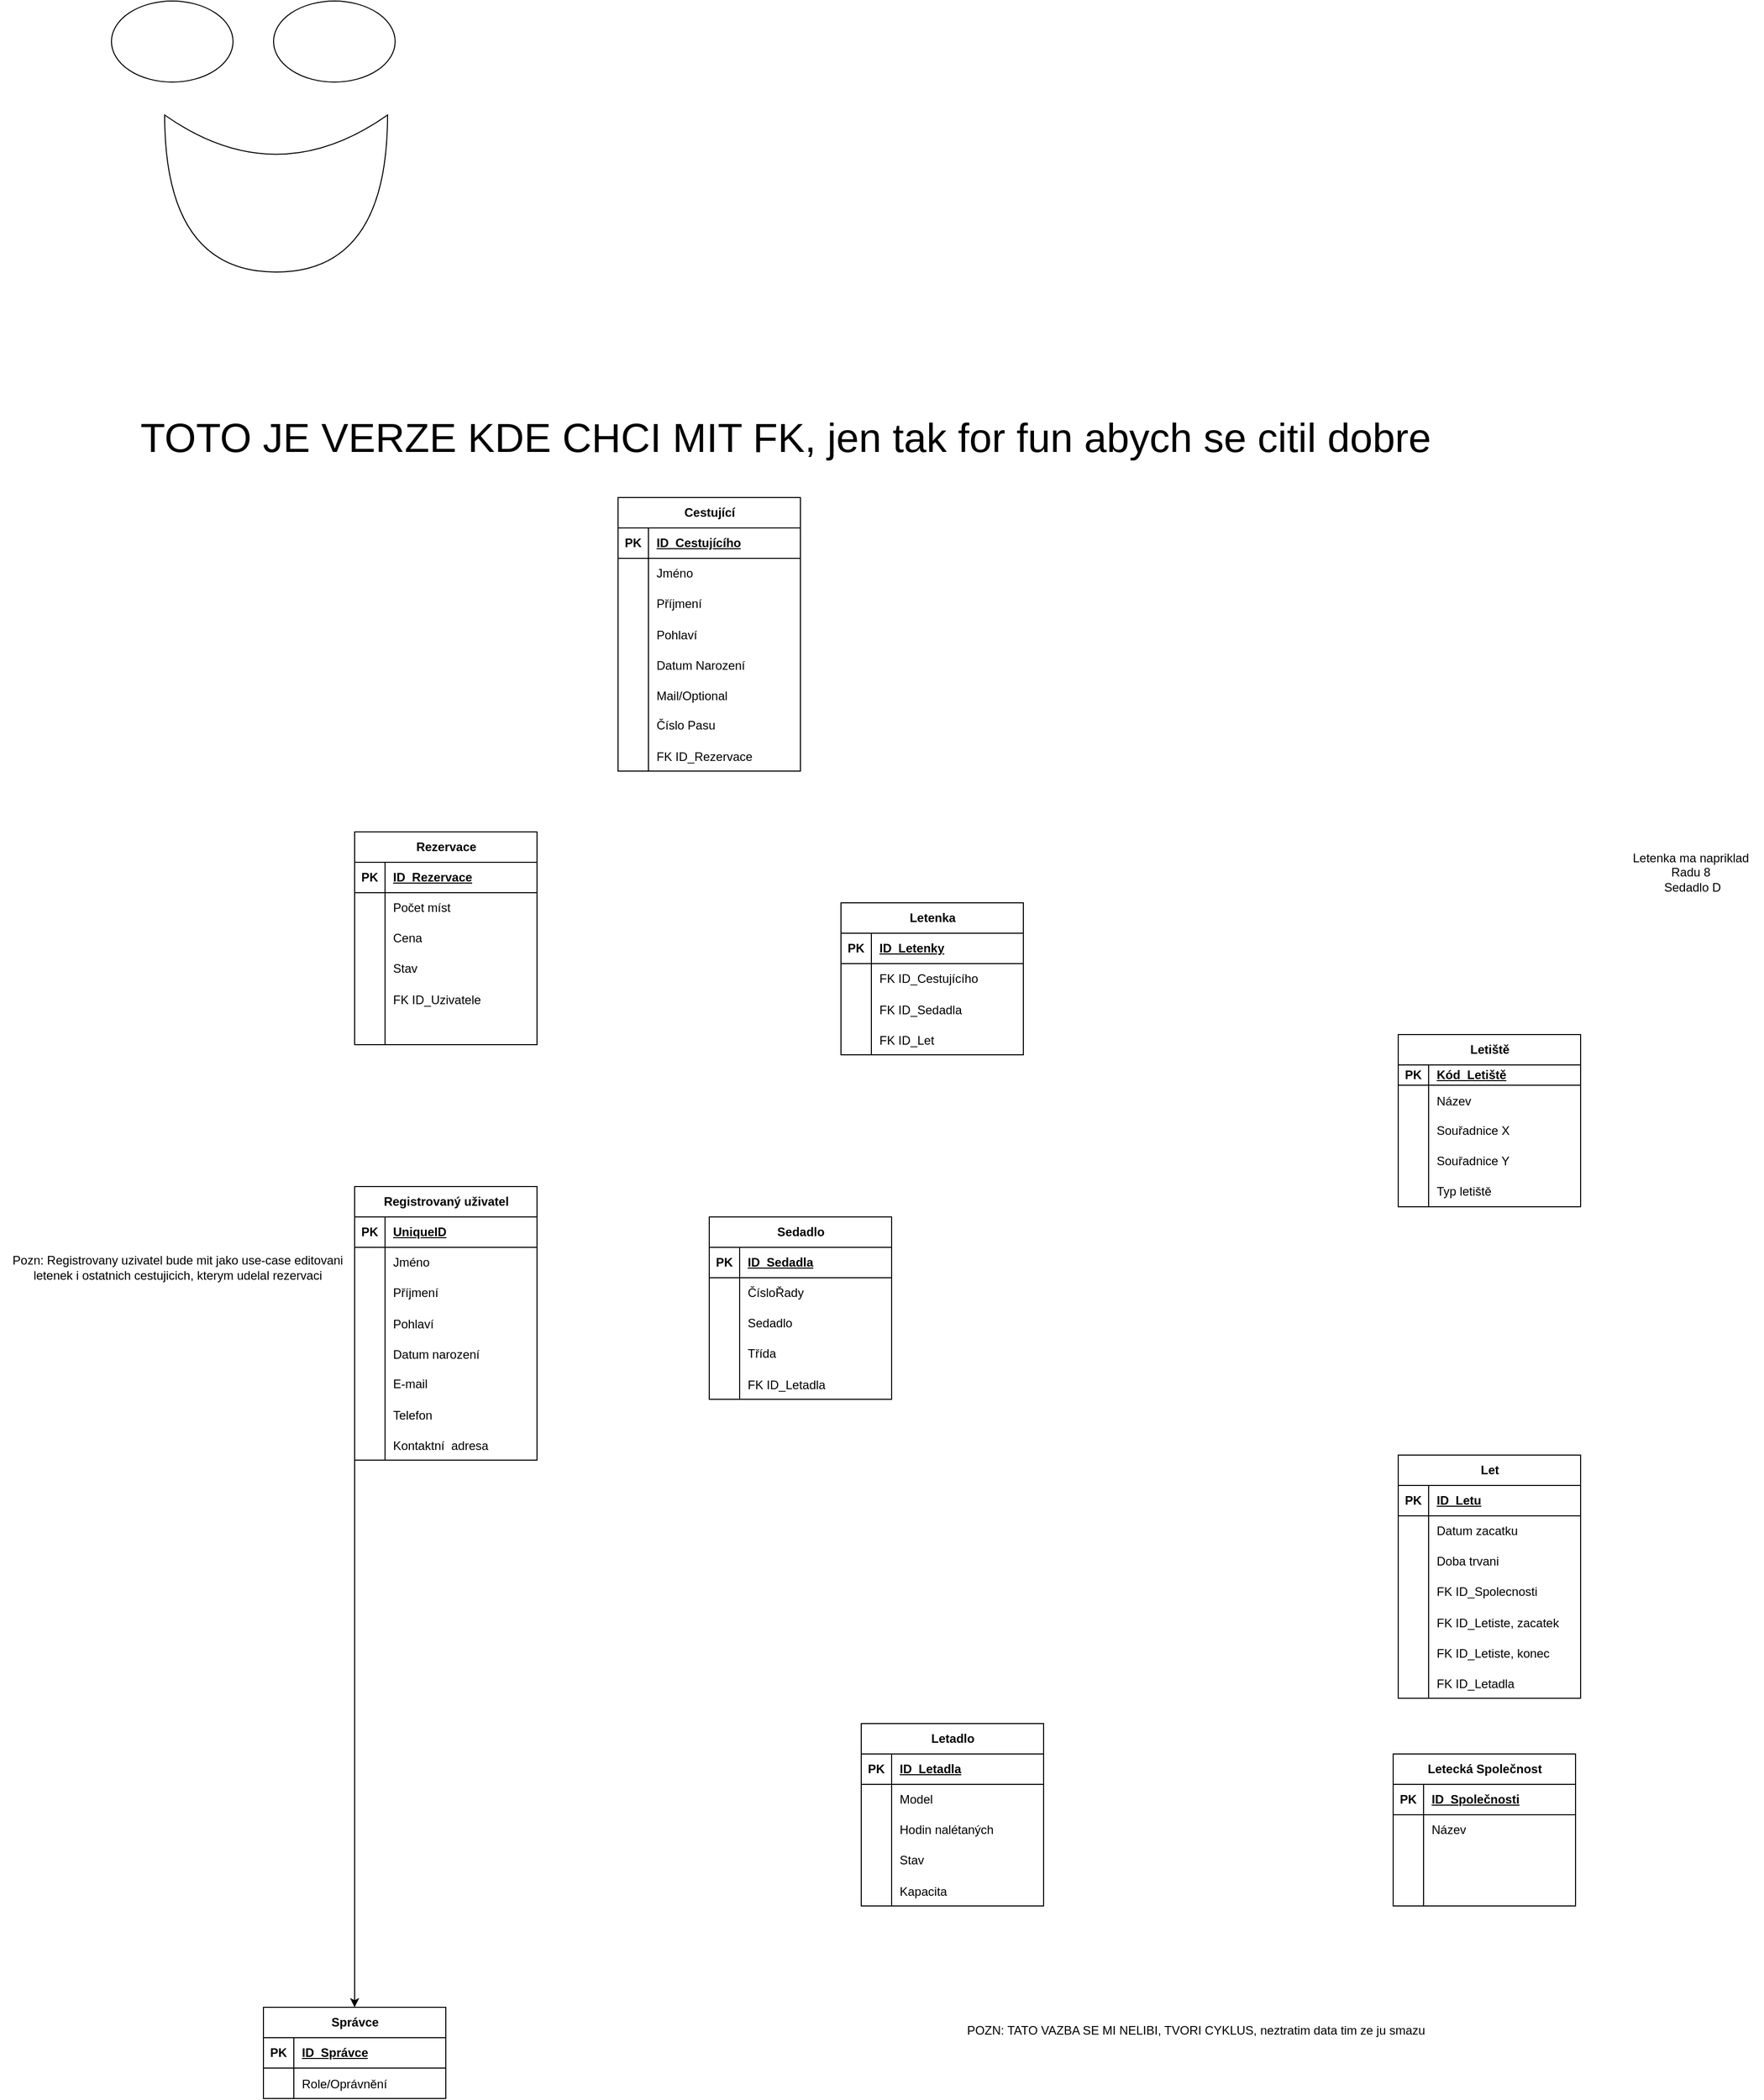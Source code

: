 <mxfile version="23.1.1" type="github">
  <diagram name="Stránka-1" id="X1sNEdFep92oIiNzu30c">
    <mxGraphModel dx="3322" dy="2671" grid="1" gridSize="10" guides="1" tooltips="1" connect="1" arrows="1" fold="1" page="1" pageScale="1" pageWidth="827" pageHeight="1169" math="0" shadow="0">
      <root>
        <mxCell id="0" />
        <mxCell id="1" parent="0" />
        <mxCell id="HGg9zmxM_SfcB0DRXpNT-14" value="Letenka" style="shape=table;startSize=30;container=1;collapsible=1;childLayout=tableLayout;fixedRows=1;rowLines=0;fontStyle=1;align=center;resizeLast=1;html=1;" parent="1" vertex="1">
          <mxGeometry x="440" y="40" width="180" height="150" as="geometry" />
        </mxCell>
        <mxCell id="HGg9zmxM_SfcB0DRXpNT-15" value="" style="shape=tableRow;horizontal=0;startSize=0;swimlaneHead=0;swimlaneBody=0;fillColor=none;collapsible=0;dropTarget=0;points=[[0,0.5],[1,0.5]];portConstraint=eastwest;top=0;left=0;right=0;bottom=1;" parent="HGg9zmxM_SfcB0DRXpNT-14" vertex="1">
          <mxGeometry y="30" width="180" height="30" as="geometry" />
        </mxCell>
        <mxCell id="HGg9zmxM_SfcB0DRXpNT-16" value="PK" style="shape=partialRectangle;connectable=0;fillColor=none;top=0;left=0;bottom=0;right=0;fontStyle=1;overflow=hidden;whiteSpace=wrap;html=1;" parent="HGg9zmxM_SfcB0DRXpNT-15" vertex="1">
          <mxGeometry width="30" height="30" as="geometry">
            <mxRectangle width="30" height="30" as="alternateBounds" />
          </mxGeometry>
        </mxCell>
        <mxCell id="HGg9zmxM_SfcB0DRXpNT-17" value="ID_Letenky" style="shape=partialRectangle;connectable=0;fillColor=none;top=0;left=0;bottom=0;right=0;align=left;spacingLeft=6;fontStyle=5;overflow=hidden;whiteSpace=wrap;html=1;" parent="HGg9zmxM_SfcB0DRXpNT-15" vertex="1">
          <mxGeometry x="30" width="150" height="30" as="geometry">
            <mxRectangle width="150" height="30" as="alternateBounds" />
          </mxGeometry>
        </mxCell>
        <mxCell id="HGg9zmxM_SfcB0DRXpNT-18" value="" style="shape=tableRow;horizontal=0;startSize=0;swimlaneHead=0;swimlaneBody=0;fillColor=none;collapsible=0;dropTarget=0;points=[[0,0.5],[1,0.5]];portConstraint=eastwest;top=0;left=0;right=0;bottom=0;" parent="HGg9zmxM_SfcB0DRXpNT-14" vertex="1">
          <mxGeometry y="60" width="180" height="30" as="geometry" />
        </mxCell>
        <mxCell id="HGg9zmxM_SfcB0DRXpNT-19" value="" style="shape=partialRectangle;connectable=0;fillColor=none;top=0;left=0;bottom=0;right=0;editable=1;overflow=hidden;whiteSpace=wrap;html=1;" parent="HGg9zmxM_SfcB0DRXpNT-18" vertex="1">
          <mxGeometry width="30" height="30" as="geometry">
            <mxRectangle width="30" height="30" as="alternateBounds" />
          </mxGeometry>
        </mxCell>
        <mxCell id="HGg9zmxM_SfcB0DRXpNT-20" value="FK ID_Cestujícího" style="shape=partialRectangle;connectable=0;fillColor=none;top=0;left=0;bottom=0;right=0;align=left;spacingLeft=6;overflow=hidden;whiteSpace=wrap;html=1;" parent="HGg9zmxM_SfcB0DRXpNT-18" vertex="1">
          <mxGeometry x="30" width="150" height="30" as="geometry">
            <mxRectangle width="150" height="30" as="alternateBounds" />
          </mxGeometry>
        </mxCell>
        <mxCell id="UO1MECgmRD41Aklo2rmK-39" value="" style="shape=tableRow;horizontal=0;startSize=0;swimlaneHead=0;swimlaneBody=0;fillColor=none;collapsible=0;dropTarget=0;points=[[0,0.5],[1,0.5]];portConstraint=eastwest;top=0;left=0;right=0;bottom=0;" parent="HGg9zmxM_SfcB0DRXpNT-14" vertex="1">
          <mxGeometry y="90" width="180" height="30" as="geometry" />
        </mxCell>
        <mxCell id="UO1MECgmRD41Aklo2rmK-40" value="" style="shape=partialRectangle;connectable=0;fillColor=none;top=0;left=0;bottom=0;right=0;editable=1;overflow=hidden;" parent="UO1MECgmRD41Aklo2rmK-39" vertex="1">
          <mxGeometry width="30" height="30" as="geometry">
            <mxRectangle width="30" height="30" as="alternateBounds" />
          </mxGeometry>
        </mxCell>
        <mxCell id="UO1MECgmRD41Aklo2rmK-41" value="FK ID_Sedadla" style="shape=partialRectangle;connectable=0;fillColor=none;top=0;left=0;bottom=0;right=0;align=left;spacingLeft=6;overflow=hidden;" parent="UO1MECgmRD41Aklo2rmK-39" vertex="1">
          <mxGeometry x="30" width="150" height="30" as="geometry">
            <mxRectangle width="150" height="30" as="alternateBounds" />
          </mxGeometry>
        </mxCell>
        <mxCell id="BpXaA_JhSu1mPQcJIB6p-2" value="" style="shape=tableRow;horizontal=0;startSize=0;swimlaneHead=0;swimlaneBody=0;fillColor=none;collapsible=0;dropTarget=0;points=[[0,0.5],[1,0.5]];portConstraint=eastwest;top=0;left=0;right=0;bottom=0;" vertex="1" parent="HGg9zmxM_SfcB0DRXpNT-14">
          <mxGeometry y="120" width="180" height="30" as="geometry" />
        </mxCell>
        <mxCell id="BpXaA_JhSu1mPQcJIB6p-3" value="" style="shape=partialRectangle;connectable=0;fillColor=none;top=0;left=0;bottom=0;right=0;editable=1;overflow=hidden;" vertex="1" parent="BpXaA_JhSu1mPQcJIB6p-2">
          <mxGeometry width="30" height="30" as="geometry">
            <mxRectangle width="30" height="30" as="alternateBounds" />
          </mxGeometry>
        </mxCell>
        <mxCell id="BpXaA_JhSu1mPQcJIB6p-4" value="FK ID_Let" style="shape=partialRectangle;connectable=0;fillColor=none;top=0;left=0;bottom=0;right=0;align=left;spacingLeft=6;overflow=hidden;" vertex="1" parent="BpXaA_JhSu1mPQcJIB6p-2">
          <mxGeometry x="30" width="150" height="30" as="geometry">
            <mxRectangle width="150" height="30" as="alternateBounds" />
          </mxGeometry>
        </mxCell>
        <mxCell id="HGg9zmxM_SfcB0DRXpNT-27" value="Letecká Společnost" style="shape=table;startSize=30;container=1;collapsible=1;childLayout=tableLayout;fixedRows=1;rowLines=0;fontStyle=1;align=center;resizeLast=1;html=1;" parent="1" vertex="1">
          <mxGeometry x="985" y="880" width="180" height="150" as="geometry" />
        </mxCell>
        <mxCell id="HGg9zmxM_SfcB0DRXpNT-28" value="" style="shape=tableRow;horizontal=0;startSize=0;swimlaneHead=0;swimlaneBody=0;fillColor=none;collapsible=0;dropTarget=0;points=[[0,0.5],[1,0.5]];portConstraint=eastwest;top=0;left=0;right=0;bottom=1;" parent="HGg9zmxM_SfcB0DRXpNT-27" vertex="1">
          <mxGeometry y="30" width="180" height="30" as="geometry" />
        </mxCell>
        <mxCell id="HGg9zmxM_SfcB0DRXpNT-29" value="PK" style="shape=partialRectangle;connectable=0;fillColor=none;top=0;left=0;bottom=0;right=0;fontStyle=1;overflow=hidden;whiteSpace=wrap;html=1;" parent="HGg9zmxM_SfcB0DRXpNT-28" vertex="1">
          <mxGeometry width="30" height="30" as="geometry">
            <mxRectangle width="30" height="30" as="alternateBounds" />
          </mxGeometry>
        </mxCell>
        <mxCell id="HGg9zmxM_SfcB0DRXpNT-30" value="ID_Společnosti" style="shape=partialRectangle;connectable=0;fillColor=none;top=0;left=0;bottom=0;right=0;align=left;spacingLeft=6;fontStyle=5;overflow=hidden;whiteSpace=wrap;html=1;" parent="HGg9zmxM_SfcB0DRXpNT-28" vertex="1">
          <mxGeometry x="30" width="150" height="30" as="geometry">
            <mxRectangle width="150" height="30" as="alternateBounds" />
          </mxGeometry>
        </mxCell>
        <mxCell id="HGg9zmxM_SfcB0DRXpNT-31" value="" style="shape=tableRow;horizontal=0;startSize=0;swimlaneHead=0;swimlaneBody=0;fillColor=none;collapsible=0;dropTarget=0;points=[[0,0.5],[1,0.5]];portConstraint=eastwest;top=0;left=0;right=0;bottom=0;" parent="HGg9zmxM_SfcB0DRXpNT-27" vertex="1">
          <mxGeometry y="60" width="180" height="30" as="geometry" />
        </mxCell>
        <mxCell id="HGg9zmxM_SfcB0DRXpNT-32" value="" style="shape=partialRectangle;connectable=0;fillColor=none;top=0;left=0;bottom=0;right=0;editable=1;overflow=hidden;whiteSpace=wrap;html=1;" parent="HGg9zmxM_SfcB0DRXpNT-31" vertex="1">
          <mxGeometry width="30" height="30" as="geometry">
            <mxRectangle width="30" height="30" as="alternateBounds" />
          </mxGeometry>
        </mxCell>
        <mxCell id="HGg9zmxM_SfcB0DRXpNT-33" value="Název" style="shape=partialRectangle;connectable=0;fillColor=none;top=0;left=0;bottom=0;right=0;align=left;spacingLeft=6;overflow=hidden;whiteSpace=wrap;html=1;" parent="HGg9zmxM_SfcB0DRXpNT-31" vertex="1">
          <mxGeometry x="30" width="150" height="30" as="geometry">
            <mxRectangle width="150" height="30" as="alternateBounds" />
          </mxGeometry>
        </mxCell>
        <mxCell id="HGg9zmxM_SfcB0DRXpNT-34" value="" style="shape=tableRow;horizontal=0;startSize=0;swimlaneHead=0;swimlaneBody=0;fillColor=none;collapsible=0;dropTarget=0;points=[[0,0.5],[1,0.5]];portConstraint=eastwest;top=0;left=0;right=0;bottom=0;" parent="HGg9zmxM_SfcB0DRXpNT-27" vertex="1">
          <mxGeometry y="90" width="180" height="30" as="geometry" />
        </mxCell>
        <mxCell id="HGg9zmxM_SfcB0DRXpNT-35" value="" style="shape=partialRectangle;connectable=0;fillColor=none;top=0;left=0;bottom=0;right=0;editable=1;overflow=hidden;whiteSpace=wrap;html=1;" parent="HGg9zmxM_SfcB0DRXpNT-34" vertex="1">
          <mxGeometry width="30" height="30" as="geometry">
            <mxRectangle width="30" height="30" as="alternateBounds" />
          </mxGeometry>
        </mxCell>
        <mxCell id="HGg9zmxM_SfcB0DRXpNT-36" value="" style="shape=partialRectangle;connectable=0;fillColor=none;top=0;left=0;bottom=0;right=0;align=left;spacingLeft=6;overflow=hidden;whiteSpace=wrap;html=1;" parent="HGg9zmxM_SfcB0DRXpNT-34" vertex="1">
          <mxGeometry x="30" width="150" height="30" as="geometry">
            <mxRectangle width="150" height="30" as="alternateBounds" />
          </mxGeometry>
        </mxCell>
        <mxCell id="HGg9zmxM_SfcB0DRXpNT-37" value="" style="shape=tableRow;horizontal=0;startSize=0;swimlaneHead=0;swimlaneBody=0;fillColor=none;collapsible=0;dropTarget=0;points=[[0,0.5],[1,0.5]];portConstraint=eastwest;top=0;left=0;right=0;bottom=0;" parent="HGg9zmxM_SfcB0DRXpNT-27" vertex="1">
          <mxGeometry y="120" width="180" height="30" as="geometry" />
        </mxCell>
        <mxCell id="HGg9zmxM_SfcB0DRXpNT-38" value="" style="shape=partialRectangle;connectable=0;fillColor=none;top=0;left=0;bottom=0;right=0;editable=1;overflow=hidden;whiteSpace=wrap;html=1;" parent="HGg9zmxM_SfcB0DRXpNT-37" vertex="1">
          <mxGeometry width="30" height="30" as="geometry">
            <mxRectangle width="30" height="30" as="alternateBounds" />
          </mxGeometry>
        </mxCell>
        <mxCell id="HGg9zmxM_SfcB0DRXpNT-39" value="" style="shape=partialRectangle;connectable=0;fillColor=none;top=0;left=0;bottom=0;right=0;align=left;spacingLeft=6;overflow=hidden;whiteSpace=wrap;html=1;" parent="HGg9zmxM_SfcB0DRXpNT-37" vertex="1">
          <mxGeometry x="30" width="150" height="30" as="geometry">
            <mxRectangle width="150" height="30" as="alternateBounds" />
          </mxGeometry>
        </mxCell>
        <mxCell id="HGg9zmxM_SfcB0DRXpNT-55" value="Letadlo" style="shape=table;startSize=30;container=1;collapsible=1;childLayout=tableLayout;fixedRows=1;rowLines=0;fontStyle=1;align=center;resizeLast=1;html=1;" parent="1" vertex="1">
          <mxGeometry x="460" y="850" width="180" height="180" as="geometry" />
        </mxCell>
        <mxCell id="HGg9zmxM_SfcB0DRXpNT-56" value="" style="shape=tableRow;horizontal=0;startSize=0;swimlaneHead=0;swimlaneBody=0;fillColor=none;collapsible=0;dropTarget=0;points=[[0,0.5],[1,0.5]];portConstraint=eastwest;top=0;left=0;right=0;bottom=1;" parent="HGg9zmxM_SfcB0DRXpNT-55" vertex="1">
          <mxGeometry y="30" width="180" height="30" as="geometry" />
        </mxCell>
        <mxCell id="HGg9zmxM_SfcB0DRXpNT-57" value="PK" style="shape=partialRectangle;connectable=0;fillColor=none;top=0;left=0;bottom=0;right=0;fontStyle=1;overflow=hidden;whiteSpace=wrap;html=1;" parent="HGg9zmxM_SfcB0DRXpNT-56" vertex="1">
          <mxGeometry width="30" height="30" as="geometry">
            <mxRectangle width="30" height="30" as="alternateBounds" />
          </mxGeometry>
        </mxCell>
        <mxCell id="HGg9zmxM_SfcB0DRXpNT-58" value="ID_Letadla" style="shape=partialRectangle;connectable=0;fillColor=none;top=0;left=0;bottom=0;right=0;align=left;spacingLeft=6;fontStyle=5;overflow=hidden;whiteSpace=wrap;html=1;" parent="HGg9zmxM_SfcB0DRXpNT-56" vertex="1">
          <mxGeometry x="30" width="150" height="30" as="geometry">
            <mxRectangle width="150" height="30" as="alternateBounds" />
          </mxGeometry>
        </mxCell>
        <mxCell id="HGg9zmxM_SfcB0DRXpNT-59" value="" style="shape=tableRow;horizontal=0;startSize=0;swimlaneHead=0;swimlaneBody=0;fillColor=none;collapsible=0;dropTarget=0;points=[[0,0.5],[1,0.5]];portConstraint=eastwest;top=0;left=0;right=0;bottom=0;" parent="HGg9zmxM_SfcB0DRXpNT-55" vertex="1">
          <mxGeometry y="60" width="180" height="30" as="geometry" />
        </mxCell>
        <mxCell id="HGg9zmxM_SfcB0DRXpNT-60" value="" style="shape=partialRectangle;connectable=0;fillColor=none;top=0;left=0;bottom=0;right=0;editable=1;overflow=hidden;whiteSpace=wrap;html=1;" parent="HGg9zmxM_SfcB0DRXpNT-59" vertex="1">
          <mxGeometry width="30" height="30" as="geometry">
            <mxRectangle width="30" height="30" as="alternateBounds" />
          </mxGeometry>
        </mxCell>
        <mxCell id="HGg9zmxM_SfcB0DRXpNT-61" value="Model" style="shape=partialRectangle;connectable=0;fillColor=none;top=0;left=0;bottom=0;right=0;align=left;spacingLeft=6;overflow=hidden;whiteSpace=wrap;html=1;" parent="HGg9zmxM_SfcB0DRXpNT-59" vertex="1">
          <mxGeometry x="30" width="150" height="30" as="geometry">
            <mxRectangle width="150" height="30" as="alternateBounds" />
          </mxGeometry>
        </mxCell>
        <mxCell id="HGg9zmxM_SfcB0DRXpNT-62" value="" style="shape=tableRow;horizontal=0;startSize=0;swimlaneHead=0;swimlaneBody=0;fillColor=none;collapsible=0;dropTarget=0;points=[[0,0.5],[1,0.5]];portConstraint=eastwest;top=0;left=0;right=0;bottom=0;" parent="HGg9zmxM_SfcB0DRXpNT-55" vertex="1">
          <mxGeometry y="90" width="180" height="30" as="geometry" />
        </mxCell>
        <mxCell id="HGg9zmxM_SfcB0DRXpNT-63" value="" style="shape=partialRectangle;connectable=0;fillColor=none;top=0;left=0;bottom=0;right=0;editable=1;overflow=hidden;whiteSpace=wrap;html=1;" parent="HGg9zmxM_SfcB0DRXpNT-62" vertex="1">
          <mxGeometry width="30" height="30" as="geometry">
            <mxRectangle width="30" height="30" as="alternateBounds" />
          </mxGeometry>
        </mxCell>
        <mxCell id="HGg9zmxM_SfcB0DRXpNT-64" value="Hodin nalétaných" style="shape=partialRectangle;connectable=0;fillColor=none;top=0;left=0;bottom=0;right=0;align=left;spacingLeft=6;overflow=hidden;whiteSpace=wrap;html=1;" parent="HGg9zmxM_SfcB0DRXpNT-62" vertex="1">
          <mxGeometry x="30" width="150" height="30" as="geometry">
            <mxRectangle width="150" height="30" as="alternateBounds" />
          </mxGeometry>
        </mxCell>
        <mxCell id="HGg9zmxM_SfcB0DRXpNT-65" value="" style="shape=tableRow;horizontal=0;startSize=0;swimlaneHead=0;swimlaneBody=0;fillColor=none;collapsible=0;dropTarget=0;points=[[0,0.5],[1,0.5]];portConstraint=eastwest;top=0;left=0;right=0;bottom=0;" parent="HGg9zmxM_SfcB0DRXpNT-55" vertex="1">
          <mxGeometry y="120" width="180" height="30" as="geometry" />
        </mxCell>
        <mxCell id="HGg9zmxM_SfcB0DRXpNT-66" value="" style="shape=partialRectangle;connectable=0;fillColor=none;top=0;left=0;bottom=0;right=0;editable=1;overflow=hidden;whiteSpace=wrap;html=1;" parent="HGg9zmxM_SfcB0DRXpNT-65" vertex="1">
          <mxGeometry width="30" height="30" as="geometry">
            <mxRectangle width="30" height="30" as="alternateBounds" />
          </mxGeometry>
        </mxCell>
        <mxCell id="HGg9zmxM_SfcB0DRXpNT-67" value="Stav" style="shape=partialRectangle;connectable=0;fillColor=none;top=0;left=0;bottom=0;right=0;align=left;spacingLeft=6;overflow=hidden;whiteSpace=wrap;html=1;" parent="HGg9zmxM_SfcB0DRXpNT-65" vertex="1">
          <mxGeometry x="30" width="150" height="30" as="geometry">
            <mxRectangle width="150" height="30" as="alternateBounds" />
          </mxGeometry>
        </mxCell>
        <mxCell id="UO1MECgmRD41Aklo2rmK-36" value="" style="shape=tableRow;horizontal=0;startSize=0;swimlaneHead=0;swimlaneBody=0;fillColor=none;collapsible=0;dropTarget=0;points=[[0,0.5],[1,0.5]];portConstraint=eastwest;top=0;left=0;right=0;bottom=0;" parent="HGg9zmxM_SfcB0DRXpNT-55" vertex="1">
          <mxGeometry y="150" width="180" height="30" as="geometry" />
        </mxCell>
        <mxCell id="UO1MECgmRD41Aklo2rmK-37" value="" style="shape=partialRectangle;connectable=0;fillColor=none;top=0;left=0;bottom=0;right=0;editable=1;overflow=hidden;" parent="UO1MECgmRD41Aklo2rmK-36" vertex="1">
          <mxGeometry width="30" height="30" as="geometry">
            <mxRectangle width="30" height="30" as="alternateBounds" />
          </mxGeometry>
        </mxCell>
        <mxCell id="UO1MECgmRD41Aklo2rmK-38" value="Kapacita" style="shape=partialRectangle;connectable=0;fillColor=none;top=0;left=0;bottom=0;right=0;align=left;spacingLeft=6;overflow=hidden;" parent="UO1MECgmRD41Aklo2rmK-36" vertex="1">
          <mxGeometry x="30" width="150" height="30" as="geometry">
            <mxRectangle width="150" height="30" as="alternateBounds" />
          </mxGeometry>
        </mxCell>
        <mxCell id="HGg9zmxM_SfcB0DRXpNT-81" value="Let" style="shape=table;startSize=30;container=1;collapsible=1;childLayout=tableLayout;fixedRows=1;rowLines=0;fontStyle=1;align=center;resizeLast=1;html=1;" parent="1" vertex="1">
          <mxGeometry x="990" y="585" width="180" height="240" as="geometry" />
        </mxCell>
        <mxCell id="HGg9zmxM_SfcB0DRXpNT-82" value="" style="shape=tableRow;horizontal=0;startSize=0;swimlaneHead=0;swimlaneBody=0;fillColor=none;collapsible=0;dropTarget=0;points=[[0,0.5],[1,0.5]];portConstraint=eastwest;top=0;left=0;right=0;bottom=1;" parent="HGg9zmxM_SfcB0DRXpNT-81" vertex="1">
          <mxGeometry y="30" width="180" height="30" as="geometry" />
        </mxCell>
        <mxCell id="HGg9zmxM_SfcB0DRXpNT-83" value="PK" style="shape=partialRectangle;connectable=0;fillColor=none;top=0;left=0;bottom=0;right=0;fontStyle=1;overflow=hidden;whiteSpace=wrap;html=1;" parent="HGg9zmxM_SfcB0DRXpNT-82" vertex="1">
          <mxGeometry width="30" height="30" as="geometry">
            <mxRectangle width="30" height="30" as="alternateBounds" />
          </mxGeometry>
        </mxCell>
        <mxCell id="HGg9zmxM_SfcB0DRXpNT-84" value="ID_Letu" style="shape=partialRectangle;connectable=0;fillColor=none;top=0;left=0;bottom=0;right=0;align=left;spacingLeft=6;fontStyle=5;overflow=hidden;whiteSpace=wrap;html=1;" parent="HGg9zmxM_SfcB0DRXpNT-82" vertex="1">
          <mxGeometry x="30" width="150" height="30" as="geometry">
            <mxRectangle width="150" height="30" as="alternateBounds" />
          </mxGeometry>
        </mxCell>
        <mxCell id="HGg9zmxM_SfcB0DRXpNT-85" value="" style="shape=tableRow;horizontal=0;startSize=0;swimlaneHead=0;swimlaneBody=0;fillColor=none;collapsible=0;dropTarget=0;points=[[0,0.5],[1,0.5]];portConstraint=eastwest;top=0;left=0;right=0;bottom=0;" parent="HGg9zmxM_SfcB0DRXpNT-81" vertex="1">
          <mxGeometry y="60" width="180" height="30" as="geometry" />
        </mxCell>
        <mxCell id="HGg9zmxM_SfcB0DRXpNT-86" value="" style="shape=partialRectangle;connectable=0;fillColor=none;top=0;left=0;bottom=0;right=0;editable=1;overflow=hidden;whiteSpace=wrap;html=1;" parent="HGg9zmxM_SfcB0DRXpNT-85" vertex="1">
          <mxGeometry width="30" height="30" as="geometry">
            <mxRectangle width="30" height="30" as="alternateBounds" />
          </mxGeometry>
        </mxCell>
        <mxCell id="HGg9zmxM_SfcB0DRXpNT-87" value="Datum zacatku" style="shape=partialRectangle;connectable=0;fillColor=none;top=0;left=0;bottom=0;right=0;align=left;spacingLeft=6;overflow=hidden;whiteSpace=wrap;html=1;" parent="HGg9zmxM_SfcB0DRXpNT-85" vertex="1">
          <mxGeometry x="30" width="150" height="30" as="geometry">
            <mxRectangle width="150" height="30" as="alternateBounds" />
          </mxGeometry>
        </mxCell>
        <mxCell id="HGg9zmxM_SfcB0DRXpNT-88" value="" style="shape=tableRow;horizontal=0;startSize=0;swimlaneHead=0;swimlaneBody=0;fillColor=none;collapsible=0;dropTarget=0;points=[[0,0.5],[1,0.5]];portConstraint=eastwest;top=0;left=0;right=0;bottom=0;" parent="HGg9zmxM_SfcB0DRXpNT-81" vertex="1">
          <mxGeometry y="90" width="180" height="30" as="geometry" />
        </mxCell>
        <mxCell id="HGg9zmxM_SfcB0DRXpNT-89" value="" style="shape=partialRectangle;connectable=0;fillColor=none;top=0;left=0;bottom=0;right=0;editable=1;overflow=hidden;whiteSpace=wrap;html=1;" parent="HGg9zmxM_SfcB0DRXpNT-88" vertex="1">
          <mxGeometry width="30" height="30" as="geometry">
            <mxRectangle width="30" height="30" as="alternateBounds" />
          </mxGeometry>
        </mxCell>
        <mxCell id="HGg9zmxM_SfcB0DRXpNT-90" value="Doba trvani" style="shape=partialRectangle;connectable=0;fillColor=none;top=0;left=0;bottom=0;right=0;align=left;spacingLeft=6;overflow=hidden;whiteSpace=wrap;html=1;" parent="HGg9zmxM_SfcB0DRXpNT-88" vertex="1">
          <mxGeometry x="30" width="150" height="30" as="geometry">
            <mxRectangle width="150" height="30" as="alternateBounds" />
          </mxGeometry>
        </mxCell>
        <mxCell id="HGg9zmxM_SfcB0DRXpNT-91" value="" style="shape=tableRow;horizontal=0;startSize=0;swimlaneHead=0;swimlaneBody=0;fillColor=none;collapsible=0;dropTarget=0;points=[[0,0.5],[1,0.5]];portConstraint=eastwest;top=0;left=0;right=0;bottom=0;" parent="HGg9zmxM_SfcB0DRXpNT-81" vertex="1">
          <mxGeometry y="120" width="180" height="30" as="geometry" />
        </mxCell>
        <mxCell id="HGg9zmxM_SfcB0DRXpNT-92" value="" style="shape=partialRectangle;connectable=0;fillColor=none;top=0;left=0;bottom=0;right=0;editable=1;overflow=hidden;whiteSpace=wrap;html=1;" parent="HGg9zmxM_SfcB0DRXpNT-91" vertex="1">
          <mxGeometry width="30" height="30" as="geometry">
            <mxRectangle width="30" height="30" as="alternateBounds" />
          </mxGeometry>
        </mxCell>
        <mxCell id="HGg9zmxM_SfcB0DRXpNT-93" value="FK ID_Spolecnosti" style="shape=partialRectangle;connectable=0;fillColor=none;top=0;left=0;bottom=0;right=0;align=left;spacingLeft=6;overflow=hidden;whiteSpace=wrap;html=1;" parent="HGg9zmxM_SfcB0DRXpNT-91" vertex="1">
          <mxGeometry x="30" width="150" height="30" as="geometry">
            <mxRectangle width="150" height="30" as="alternateBounds" />
          </mxGeometry>
        </mxCell>
        <mxCell id="BpXaA_JhSu1mPQcJIB6p-6" value="" style="shape=tableRow;horizontal=0;startSize=0;swimlaneHead=0;swimlaneBody=0;fillColor=none;collapsible=0;dropTarget=0;points=[[0,0.5],[1,0.5]];portConstraint=eastwest;top=0;left=0;right=0;bottom=0;" vertex="1" parent="HGg9zmxM_SfcB0DRXpNT-81">
          <mxGeometry y="150" width="180" height="30" as="geometry" />
        </mxCell>
        <mxCell id="BpXaA_JhSu1mPQcJIB6p-7" value="" style="shape=partialRectangle;connectable=0;fillColor=none;top=0;left=0;bottom=0;right=0;editable=1;overflow=hidden;" vertex="1" parent="BpXaA_JhSu1mPQcJIB6p-6">
          <mxGeometry width="30" height="30" as="geometry">
            <mxRectangle width="30" height="30" as="alternateBounds" />
          </mxGeometry>
        </mxCell>
        <mxCell id="BpXaA_JhSu1mPQcJIB6p-8" value="FK ID_Letiste, zacatek" style="shape=partialRectangle;connectable=0;fillColor=none;top=0;left=0;bottom=0;right=0;align=left;spacingLeft=6;overflow=hidden;" vertex="1" parent="BpXaA_JhSu1mPQcJIB6p-6">
          <mxGeometry x="30" width="150" height="30" as="geometry">
            <mxRectangle width="150" height="30" as="alternateBounds" />
          </mxGeometry>
        </mxCell>
        <mxCell id="BpXaA_JhSu1mPQcJIB6p-9" value="" style="shape=tableRow;horizontal=0;startSize=0;swimlaneHead=0;swimlaneBody=0;fillColor=none;collapsible=0;dropTarget=0;points=[[0,0.5],[1,0.5]];portConstraint=eastwest;top=0;left=0;right=0;bottom=0;" vertex="1" parent="HGg9zmxM_SfcB0DRXpNT-81">
          <mxGeometry y="180" width="180" height="30" as="geometry" />
        </mxCell>
        <mxCell id="BpXaA_JhSu1mPQcJIB6p-10" value="" style="shape=partialRectangle;connectable=0;fillColor=none;top=0;left=0;bottom=0;right=0;editable=1;overflow=hidden;" vertex="1" parent="BpXaA_JhSu1mPQcJIB6p-9">
          <mxGeometry width="30" height="30" as="geometry">
            <mxRectangle width="30" height="30" as="alternateBounds" />
          </mxGeometry>
        </mxCell>
        <mxCell id="BpXaA_JhSu1mPQcJIB6p-11" value="FK ID_Letiste, konec" style="shape=partialRectangle;connectable=0;fillColor=none;top=0;left=0;bottom=0;right=0;align=left;spacingLeft=6;overflow=hidden;" vertex="1" parent="BpXaA_JhSu1mPQcJIB6p-9">
          <mxGeometry x="30" width="150" height="30" as="geometry">
            <mxRectangle width="150" height="30" as="alternateBounds" />
          </mxGeometry>
        </mxCell>
        <mxCell id="BpXaA_JhSu1mPQcJIB6p-19" value="" style="shape=tableRow;horizontal=0;startSize=0;swimlaneHead=0;swimlaneBody=0;fillColor=none;collapsible=0;dropTarget=0;points=[[0,0.5],[1,0.5]];portConstraint=eastwest;top=0;left=0;right=0;bottom=0;" vertex="1" parent="HGg9zmxM_SfcB0DRXpNT-81">
          <mxGeometry y="210" width="180" height="30" as="geometry" />
        </mxCell>
        <mxCell id="BpXaA_JhSu1mPQcJIB6p-20" value="" style="shape=partialRectangle;connectable=0;fillColor=none;top=0;left=0;bottom=0;right=0;editable=1;overflow=hidden;" vertex="1" parent="BpXaA_JhSu1mPQcJIB6p-19">
          <mxGeometry width="30" height="30" as="geometry">
            <mxRectangle width="30" height="30" as="alternateBounds" />
          </mxGeometry>
        </mxCell>
        <mxCell id="BpXaA_JhSu1mPQcJIB6p-21" value="FK ID_Letadla " style="shape=partialRectangle;connectable=0;fillColor=none;top=0;left=0;bottom=0;right=0;align=left;spacingLeft=6;overflow=hidden;" vertex="1" parent="BpXaA_JhSu1mPQcJIB6p-19">
          <mxGeometry x="30" width="150" height="30" as="geometry">
            <mxRectangle width="150" height="30" as="alternateBounds" />
          </mxGeometry>
        </mxCell>
        <mxCell id="HGg9zmxM_SfcB0DRXpNT-128" value="Rezervace" style="shape=table;startSize=30;container=1;collapsible=1;childLayout=tableLayout;fixedRows=1;rowLines=0;fontStyle=1;align=center;resizeLast=1;html=1;" parent="1" vertex="1">
          <mxGeometry x="-40" y="-30" width="180" height="210" as="geometry" />
        </mxCell>
        <mxCell id="HGg9zmxM_SfcB0DRXpNT-129" value="" style="shape=tableRow;horizontal=0;startSize=0;swimlaneHead=0;swimlaneBody=0;fillColor=none;collapsible=0;dropTarget=0;points=[[0,0.5],[1,0.5]];portConstraint=eastwest;top=0;left=0;right=0;bottom=1;" parent="HGg9zmxM_SfcB0DRXpNT-128" vertex="1">
          <mxGeometry y="30" width="180" height="30" as="geometry" />
        </mxCell>
        <mxCell id="HGg9zmxM_SfcB0DRXpNT-130" value="PK" style="shape=partialRectangle;connectable=0;fillColor=none;top=0;left=0;bottom=0;right=0;fontStyle=1;overflow=hidden;whiteSpace=wrap;html=1;" parent="HGg9zmxM_SfcB0DRXpNT-129" vertex="1">
          <mxGeometry width="30" height="30" as="geometry">
            <mxRectangle width="30" height="30" as="alternateBounds" />
          </mxGeometry>
        </mxCell>
        <mxCell id="HGg9zmxM_SfcB0DRXpNT-131" value="ID_Rezervace" style="shape=partialRectangle;connectable=0;fillColor=none;top=0;left=0;bottom=0;right=0;align=left;spacingLeft=6;fontStyle=5;overflow=hidden;whiteSpace=wrap;html=1;" parent="HGg9zmxM_SfcB0DRXpNT-129" vertex="1">
          <mxGeometry x="30" width="150" height="30" as="geometry">
            <mxRectangle width="150" height="30" as="alternateBounds" />
          </mxGeometry>
        </mxCell>
        <mxCell id="HGg9zmxM_SfcB0DRXpNT-132" value="" style="shape=tableRow;horizontal=0;startSize=0;swimlaneHead=0;swimlaneBody=0;fillColor=none;collapsible=0;dropTarget=0;points=[[0,0.5],[1,0.5]];portConstraint=eastwest;top=0;left=0;right=0;bottom=0;" parent="HGg9zmxM_SfcB0DRXpNT-128" vertex="1">
          <mxGeometry y="60" width="180" height="30" as="geometry" />
        </mxCell>
        <mxCell id="HGg9zmxM_SfcB0DRXpNT-133" value="" style="shape=partialRectangle;connectable=0;fillColor=none;top=0;left=0;bottom=0;right=0;editable=1;overflow=hidden;whiteSpace=wrap;html=1;" parent="HGg9zmxM_SfcB0DRXpNT-132" vertex="1">
          <mxGeometry width="30" height="30" as="geometry">
            <mxRectangle width="30" height="30" as="alternateBounds" />
          </mxGeometry>
        </mxCell>
        <mxCell id="HGg9zmxM_SfcB0DRXpNT-134" value="Počet míst" style="shape=partialRectangle;connectable=0;fillColor=none;top=0;left=0;bottom=0;right=0;align=left;spacingLeft=6;overflow=hidden;whiteSpace=wrap;html=1;" parent="HGg9zmxM_SfcB0DRXpNT-132" vertex="1">
          <mxGeometry x="30" width="150" height="30" as="geometry">
            <mxRectangle width="150" height="30" as="alternateBounds" />
          </mxGeometry>
        </mxCell>
        <mxCell id="HGg9zmxM_SfcB0DRXpNT-135" value="" style="shape=tableRow;horizontal=0;startSize=0;swimlaneHead=0;swimlaneBody=0;fillColor=none;collapsible=0;dropTarget=0;points=[[0,0.5],[1,0.5]];portConstraint=eastwest;top=0;left=0;right=0;bottom=0;" parent="HGg9zmxM_SfcB0DRXpNT-128" vertex="1">
          <mxGeometry y="90" width="180" height="30" as="geometry" />
        </mxCell>
        <mxCell id="HGg9zmxM_SfcB0DRXpNT-136" value="" style="shape=partialRectangle;connectable=0;fillColor=none;top=0;left=0;bottom=0;right=0;editable=1;overflow=hidden;whiteSpace=wrap;html=1;" parent="HGg9zmxM_SfcB0DRXpNT-135" vertex="1">
          <mxGeometry width="30" height="30" as="geometry">
            <mxRectangle width="30" height="30" as="alternateBounds" />
          </mxGeometry>
        </mxCell>
        <mxCell id="HGg9zmxM_SfcB0DRXpNT-137" value="Cena" style="shape=partialRectangle;connectable=0;fillColor=none;top=0;left=0;bottom=0;right=0;align=left;spacingLeft=6;overflow=hidden;whiteSpace=wrap;html=1;" parent="HGg9zmxM_SfcB0DRXpNT-135" vertex="1">
          <mxGeometry x="30" width="150" height="30" as="geometry">
            <mxRectangle width="150" height="30" as="alternateBounds" />
          </mxGeometry>
        </mxCell>
        <mxCell id="HGg9zmxM_SfcB0DRXpNT-138" value="" style="shape=tableRow;horizontal=0;startSize=0;swimlaneHead=0;swimlaneBody=0;fillColor=none;collapsible=0;dropTarget=0;points=[[0,0.5],[1,0.5]];portConstraint=eastwest;top=0;left=0;right=0;bottom=0;" parent="HGg9zmxM_SfcB0DRXpNT-128" vertex="1">
          <mxGeometry y="120" width="180" height="30" as="geometry" />
        </mxCell>
        <mxCell id="HGg9zmxM_SfcB0DRXpNT-139" value="" style="shape=partialRectangle;connectable=0;fillColor=none;top=0;left=0;bottom=0;right=0;editable=1;overflow=hidden;whiteSpace=wrap;html=1;" parent="HGg9zmxM_SfcB0DRXpNT-138" vertex="1">
          <mxGeometry width="30" height="30" as="geometry">
            <mxRectangle width="30" height="30" as="alternateBounds" />
          </mxGeometry>
        </mxCell>
        <mxCell id="HGg9zmxM_SfcB0DRXpNT-140" value="Stav" style="shape=partialRectangle;connectable=0;fillColor=none;top=0;left=0;bottom=0;right=0;align=left;spacingLeft=6;overflow=hidden;whiteSpace=wrap;html=1;" parent="HGg9zmxM_SfcB0DRXpNT-138" vertex="1">
          <mxGeometry x="30" width="150" height="30" as="geometry">
            <mxRectangle width="150" height="30" as="alternateBounds" />
          </mxGeometry>
        </mxCell>
        <mxCell id="HGg9zmxM_SfcB0DRXpNT-141" value="" style="shape=tableRow;horizontal=0;startSize=0;swimlaneHead=0;swimlaneBody=0;fillColor=none;collapsible=0;dropTarget=0;points=[[0,0.5],[1,0.5]];portConstraint=eastwest;top=0;left=0;right=0;bottom=0;" parent="HGg9zmxM_SfcB0DRXpNT-128" vertex="1">
          <mxGeometry y="150" width="180" height="30" as="geometry" />
        </mxCell>
        <mxCell id="HGg9zmxM_SfcB0DRXpNT-142" value="" style="shape=partialRectangle;connectable=0;fillColor=none;top=0;left=0;bottom=0;right=0;editable=1;overflow=hidden;" parent="HGg9zmxM_SfcB0DRXpNT-141" vertex="1">
          <mxGeometry width="30" height="30" as="geometry">
            <mxRectangle width="30" height="30" as="alternateBounds" />
          </mxGeometry>
        </mxCell>
        <mxCell id="HGg9zmxM_SfcB0DRXpNT-143" value="FK ID_Uzivatele" style="shape=partialRectangle;connectable=0;fillColor=none;top=0;left=0;bottom=0;right=0;align=left;spacingLeft=6;overflow=hidden;" parent="HGg9zmxM_SfcB0DRXpNT-141" vertex="1">
          <mxGeometry x="30" width="150" height="30" as="geometry">
            <mxRectangle width="150" height="30" as="alternateBounds" />
          </mxGeometry>
        </mxCell>
        <mxCell id="HGg9zmxM_SfcB0DRXpNT-151" value="" style="shape=tableRow;horizontal=0;startSize=0;swimlaneHead=0;swimlaneBody=0;fillColor=none;collapsible=0;dropTarget=0;points=[[0,0.5],[1,0.5]];portConstraint=eastwest;top=0;left=0;right=0;bottom=0;" parent="HGg9zmxM_SfcB0DRXpNT-128" vertex="1">
          <mxGeometry y="180" width="180" height="30" as="geometry" />
        </mxCell>
        <mxCell id="HGg9zmxM_SfcB0DRXpNT-152" value="" style="shape=partialRectangle;connectable=0;fillColor=none;top=0;left=0;bottom=0;right=0;editable=1;overflow=hidden;" parent="HGg9zmxM_SfcB0DRXpNT-151" vertex="1">
          <mxGeometry width="30" height="30" as="geometry">
            <mxRectangle width="30" height="30" as="alternateBounds" />
          </mxGeometry>
        </mxCell>
        <mxCell id="HGg9zmxM_SfcB0DRXpNT-153" value="" style="shape=partialRectangle;connectable=0;fillColor=none;top=0;left=0;bottom=0;right=0;align=left;spacingLeft=6;overflow=hidden;" parent="HGg9zmxM_SfcB0DRXpNT-151" vertex="1">
          <mxGeometry x="30" width="150" height="30" as="geometry">
            <mxRectangle width="150" height="30" as="alternateBounds" />
          </mxGeometry>
        </mxCell>
        <mxCell id="HGg9zmxM_SfcB0DRXpNT-159" value="Registrovaný uživatel" style="shape=table;startSize=30;container=1;collapsible=1;childLayout=tableLayout;fixedRows=1;rowLines=0;fontStyle=1;align=center;resizeLast=1;html=1;" parent="1" vertex="1">
          <mxGeometry x="-40" y="320" width="180" height="270" as="geometry" />
        </mxCell>
        <mxCell id="HGg9zmxM_SfcB0DRXpNT-160" value="" style="shape=tableRow;horizontal=0;startSize=0;swimlaneHead=0;swimlaneBody=0;fillColor=none;collapsible=0;dropTarget=0;points=[[0,0.5],[1,0.5]];portConstraint=eastwest;top=0;left=0;right=0;bottom=1;" parent="HGg9zmxM_SfcB0DRXpNT-159" vertex="1">
          <mxGeometry y="30" width="180" height="30" as="geometry" />
        </mxCell>
        <mxCell id="HGg9zmxM_SfcB0DRXpNT-161" value="PK" style="shape=partialRectangle;connectable=0;fillColor=none;top=0;left=0;bottom=0;right=0;fontStyle=1;overflow=hidden;whiteSpace=wrap;html=1;" parent="HGg9zmxM_SfcB0DRXpNT-160" vertex="1">
          <mxGeometry width="30" height="30" as="geometry">
            <mxRectangle width="30" height="30" as="alternateBounds" />
          </mxGeometry>
        </mxCell>
        <mxCell id="HGg9zmxM_SfcB0DRXpNT-162" value="UniqueID" style="shape=partialRectangle;connectable=0;fillColor=none;top=0;left=0;bottom=0;right=0;align=left;spacingLeft=6;fontStyle=5;overflow=hidden;whiteSpace=wrap;html=1;" parent="HGg9zmxM_SfcB0DRXpNT-160" vertex="1">
          <mxGeometry x="30" width="150" height="30" as="geometry">
            <mxRectangle width="150" height="30" as="alternateBounds" />
          </mxGeometry>
        </mxCell>
        <mxCell id="HGg9zmxM_SfcB0DRXpNT-163" value="" style="shape=tableRow;horizontal=0;startSize=0;swimlaneHead=0;swimlaneBody=0;fillColor=none;collapsible=0;dropTarget=0;points=[[0,0.5],[1,0.5]];portConstraint=eastwest;top=0;left=0;right=0;bottom=0;" parent="HGg9zmxM_SfcB0DRXpNT-159" vertex="1">
          <mxGeometry y="60" width="180" height="30" as="geometry" />
        </mxCell>
        <mxCell id="HGg9zmxM_SfcB0DRXpNT-164" value="" style="shape=partialRectangle;connectable=0;fillColor=none;top=0;left=0;bottom=0;right=0;editable=1;overflow=hidden;whiteSpace=wrap;html=1;" parent="HGg9zmxM_SfcB0DRXpNT-163" vertex="1">
          <mxGeometry width="30" height="30" as="geometry">
            <mxRectangle width="30" height="30" as="alternateBounds" />
          </mxGeometry>
        </mxCell>
        <mxCell id="HGg9zmxM_SfcB0DRXpNT-165" value="Jméno" style="shape=partialRectangle;connectable=0;fillColor=none;top=0;left=0;bottom=0;right=0;align=left;spacingLeft=6;overflow=hidden;whiteSpace=wrap;html=1;" parent="HGg9zmxM_SfcB0DRXpNT-163" vertex="1">
          <mxGeometry x="30" width="150" height="30" as="geometry">
            <mxRectangle width="150" height="30" as="alternateBounds" />
          </mxGeometry>
        </mxCell>
        <mxCell id="HGg9zmxM_SfcB0DRXpNT-166" value="" style="shape=tableRow;horizontal=0;startSize=0;swimlaneHead=0;swimlaneBody=0;fillColor=none;collapsible=0;dropTarget=0;points=[[0,0.5],[1,0.5]];portConstraint=eastwest;top=0;left=0;right=0;bottom=0;" parent="HGg9zmxM_SfcB0DRXpNT-159" vertex="1">
          <mxGeometry y="90" width="180" height="30" as="geometry" />
        </mxCell>
        <mxCell id="HGg9zmxM_SfcB0DRXpNT-167" value="" style="shape=partialRectangle;connectable=0;fillColor=none;top=0;left=0;bottom=0;right=0;editable=1;overflow=hidden;whiteSpace=wrap;html=1;" parent="HGg9zmxM_SfcB0DRXpNT-166" vertex="1">
          <mxGeometry width="30" height="30" as="geometry">
            <mxRectangle width="30" height="30" as="alternateBounds" />
          </mxGeometry>
        </mxCell>
        <mxCell id="HGg9zmxM_SfcB0DRXpNT-168" value="Příjmení" style="shape=partialRectangle;connectable=0;fillColor=none;top=0;left=0;bottom=0;right=0;align=left;spacingLeft=6;overflow=hidden;whiteSpace=wrap;html=1;" parent="HGg9zmxM_SfcB0DRXpNT-166" vertex="1">
          <mxGeometry x="30" width="150" height="30" as="geometry">
            <mxRectangle width="150" height="30" as="alternateBounds" />
          </mxGeometry>
        </mxCell>
        <mxCell id="UO1MECgmRD41Aklo2rmK-29" value="" style="shape=tableRow;horizontal=0;startSize=0;swimlaneHead=0;swimlaneBody=0;fillColor=none;collapsible=0;dropTarget=0;points=[[0,0.5],[1,0.5]];portConstraint=eastwest;top=0;left=0;right=0;bottom=0;" parent="HGg9zmxM_SfcB0DRXpNT-159" vertex="1">
          <mxGeometry y="120" width="180" height="30" as="geometry" />
        </mxCell>
        <mxCell id="UO1MECgmRD41Aklo2rmK-30" value="" style="shape=partialRectangle;connectable=0;fillColor=none;top=0;left=0;bottom=0;right=0;editable=1;overflow=hidden;" parent="UO1MECgmRD41Aklo2rmK-29" vertex="1">
          <mxGeometry width="30" height="30" as="geometry">
            <mxRectangle width="30" height="30" as="alternateBounds" />
          </mxGeometry>
        </mxCell>
        <mxCell id="UO1MECgmRD41Aklo2rmK-31" value="Pohlaví" style="shape=partialRectangle;connectable=0;fillColor=none;top=0;left=0;bottom=0;right=0;align=left;spacingLeft=6;overflow=hidden;" parent="UO1MECgmRD41Aklo2rmK-29" vertex="1">
          <mxGeometry x="30" width="150" height="30" as="geometry">
            <mxRectangle width="150" height="30" as="alternateBounds" />
          </mxGeometry>
        </mxCell>
        <mxCell id="UO1MECgmRD41Aklo2rmK-33" value="" style="shape=tableRow;horizontal=0;startSize=0;swimlaneHead=0;swimlaneBody=0;fillColor=none;collapsible=0;dropTarget=0;points=[[0,0.5],[1,0.5]];portConstraint=eastwest;top=0;left=0;right=0;bottom=0;" parent="HGg9zmxM_SfcB0DRXpNT-159" vertex="1">
          <mxGeometry y="150" width="180" height="30" as="geometry" />
        </mxCell>
        <mxCell id="UO1MECgmRD41Aklo2rmK-34" value="" style="shape=partialRectangle;connectable=0;fillColor=none;top=0;left=0;bottom=0;right=0;editable=1;overflow=hidden;" parent="UO1MECgmRD41Aklo2rmK-33" vertex="1">
          <mxGeometry width="30" height="30" as="geometry">
            <mxRectangle width="30" height="30" as="alternateBounds" />
          </mxGeometry>
        </mxCell>
        <mxCell id="UO1MECgmRD41Aklo2rmK-35" value="Datum narození" style="shape=partialRectangle;connectable=0;fillColor=none;top=0;left=0;bottom=0;right=0;align=left;spacingLeft=6;overflow=hidden;" parent="UO1MECgmRD41Aklo2rmK-33" vertex="1">
          <mxGeometry x="30" width="150" height="30" as="geometry">
            <mxRectangle width="150" height="30" as="alternateBounds" />
          </mxGeometry>
        </mxCell>
        <mxCell id="HGg9zmxM_SfcB0DRXpNT-169" value="" style="shape=tableRow;horizontal=0;startSize=0;swimlaneHead=0;swimlaneBody=0;fillColor=none;collapsible=0;dropTarget=0;points=[[0,0.5],[1,0.5]];portConstraint=eastwest;top=0;left=0;right=0;bottom=0;" parent="HGg9zmxM_SfcB0DRXpNT-159" vertex="1">
          <mxGeometry y="180" width="180" height="30" as="geometry" />
        </mxCell>
        <mxCell id="HGg9zmxM_SfcB0DRXpNT-170" value="" style="shape=partialRectangle;connectable=0;fillColor=none;top=0;left=0;bottom=0;right=0;editable=1;overflow=hidden;whiteSpace=wrap;html=1;" parent="HGg9zmxM_SfcB0DRXpNT-169" vertex="1">
          <mxGeometry width="30" height="30" as="geometry">
            <mxRectangle width="30" height="30" as="alternateBounds" />
          </mxGeometry>
        </mxCell>
        <mxCell id="HGg9zmxM_SfcB0DRXpNT-171" value="E-mail" style="shape=partialRectangle;connectable=0;fillColor=none;top=0;left=0;bottom=0;right=0;align=left;spacingLeft=6;overflow=hidden;whiteSpace=wrap;html=1;" parent="HGg9zmxM_SfcB0DRXpNT-169" vertex="1">
          <mxGeometry x="30" width="150" height="30" as="geometry">
            <mxRectangle width="150" height="30" as="alternateBounds" />
          </mxGeometry>
        </mxCell>
        <mxCell id="HGg9zmxM_SfcB0DRXpNT-172" value="" style="shape=tableRow;horizontal=0;startSize=0;swimlaneHead=0;swimlaneBody=0;fillColor=none;collapsible=0;dropTarget=0;points=[[0,0.5],[1,0.5]];portConstraint=eastwest;top=0;left=0;right=0;bottom=0;" parent="HGg9zmxM_SfcB0DRXpNT-159" vertex="1">
          <mxGeometry y="210" width="180" height="30" as="geometry" />
        </mxCell>
        <mxCell id="HGg9zmxM_SfcB0DRXpNT-173" value="" style="shape=partialRectangle;connectable=0;fillColor=none;top=0;left=0;bottom=0;right=0;editable=1;overflow=hidden;" parent="HGg9zmxM_SfcB0DRXpNT-172" vertex="1">
          <mxGeometry width="30" height="30" as="geometry">
            <mxRectangle width="30" height="30" as="alternateBounds" />
          </mxGeometry>
        </mxCell>
        <mxCell id="HGg9zmxM_SfcB0DRXpNT-174" value="Telefon" style="shape=partialRectangle;connectable=0;fillColor=none;top=0;left=0;bottom=0;right=0;align=left;spacingLeft=6;overflow=hidden;" parent="HGg9zmxM_SfcB0DRXpNT-172" vertex="1">
          <mxGeometry x="30" width="150" height="30" as="geometry">
            <mxRectangle width="150" height="30" as="alternateBounds" />
          </mxGeometry>
        </mxCell>
        <mxCell id="HGg9zmxM_SfcB0DRXpNT-175" value="" style="shape=tableRow;horizontal=0;startSize=0;swimlaneHead=0;swimlaneBody=0;fillColor=none;collapsible=0;dropTarget=0;points=[[0,0.5],[1,0.5]];portConstraint=eastwest;top=0;left=0;right=0;bottom=0;" parent="HGg9zmxM_SfcB0DRXpNT-159" vertex="1">
          <mxGeometry y="240" width="180" height="30" as="geometry" />
        </mxCell>
        <mxCell id="HGg9zmxM_SfcB0DRXpNT-176" value="" style="shape=partialRectangle;connectable=0;fillColor=none;top=0;left=0;bottom=0;right=0;editable=1;overflow=hidden;" parent="HGg9zmxM_SfcB0DRXpNT-175" vertex="1">
          <mxGeometry width="30" height="30" as="geometry">
            <mxRectangle width="30" height="30" as="alternateBounds" />
          </mxGeometry>
        </mxCell>
        <mxCell id="HGg9zmxM_SfcB0DRXpNT-177" value="Kontaktní  adresa" style="shape=partialRectangle;connectable=0;fillColor=none;top=0;left=0;bottom=0;right=0;align=left;spacingLeft=6;overflow=hidden;" parent="HGg9zmxM_SfcB0DRXpNT-175" vertex="1">
          <mxGeometry x="30" width="150" height="30" as="geometry">
            <mxRectangle width="150" height="30" as="alternateBounds" />
          </mxGeometry>
        </mxCell>
        <mxCell id="dRNiWeyFZqznMFBr9O_f-1" value="Pozn: Registrovany uzivatel bude mit jako use-case editovani&lt;br&gt;letenek i ostatnich cestujicich, kterym udelal rezervaci" style="text;html=1;align=center;verticalAlign=middle;resizable=0;points=[];autosize=1;strokeColor=none;fillColor=none;" parent="1" vertex="1">
          <mxGeometry x="-390" y="380" width="350" height="40" as="geometry" />
        </mxCell>
        <mxCell id="sbQVL_6BCbkGweWxT778-50" value="" style="endArrow=classic;html=1;rounded=0;exitX=0;exitY=0.5;exitDx=0;exitDy=0;entryX=0.5;entryY=0;entryDx=0;entryDy=0;" parent="1" source="HGg9zmxM_SfcB0DRXpNT-175" target="sbQVL_6BCbkGweWxT778-51" edge="1">
          <mxGeometry width="50" height="50" relative="1" as="geometry">
            <mxPoint x="-210" y="620" as="sourcePoint" />
            <mxPoint x="-160" y="720" as="targetPoint" />
          </mxGeometry>
        </mxCell>
        <mxCell id="sbQVL_6BCbkGweWxT778-51" value="Správce" style="shape=table;startSize=30;container=1;collapsible=1;childLayout=tableLayout;fixedRows=1;rowLines=0;fontStyle=1;align=center;resizeLast=1;html=1;" parent="1" vertex="1">
          <mxGeometry x="-130" y="1130" width="180" height="90" as="geometry" />
        </mxCell>
        <mxCell id="sbQVL_6BCbkGweWxT778-52" value="" style="shape=tableRow;horizontal=0;startSize=0;swimlaneHead=0;swimlaneBody=0;fillColor=none;collapsible=0;dropTarget=0;points=[[0,0.5],[1,0.5]];portConstraint=eastwest;top=0;left=0;right=0;bottom=1;" parent="sbQVL_6BCbkGweWxT778-51" vertex="1">
          <mxGeometry y="30" width="180" height="30" as="geometry" />
        </mxCell>
        <mxCell id="sbQVL_6BCbkGweWxT778-53" value="PK" style="shape=partialRectangle;connectable=0;fillColor=none;top=0;left=0;bottom=0;right=0;fontStyle=1;overflow=hidden;whiteSpace=wrap;html=1;" parent="sbQVL_6BCbkGweWxT778-52" vertex="1">
          <mxGeometry width="30" height="30" as="geometry">
            <mxRectangle width="30" height="30" as="alternateBounds" />
          </mxGeometry>
        </mxCell>
        <mxCell id="sbQVL_6BCbkGweWxT778-54" value="ID_Správce" style="shape=partialRectangle;connectable=0;fillColor=none;top=0;left=0;bottom=0;right=0;align=left;spacingLeft=6;fontStyle=5;overflow=hidden;whiteSpace=wrap;html=1;" parent="sbQVL_6BCbkGweWxT778-52" vertex="1">
          <mxGeometry x="30" width="150" height="30" as="geometry">
            <mxRectangle width="150" height="30" as="alternateBounds" />
          </mxGeometry>
        </mxCell>
        <mxCell id="sbQVL_6BCbkGweWxT778-64" value="" style="shape=tableRow;horizontal=0;startSize=0;swimlaneHead=0;swimlaneBody=0;fillColor=none;collapsible=0;dropTarget=0;points=[[0,0.5],[1,0.5]];portConstraint=eastwest;top=0;left=0;right=0;bottom=0;" parent="sbQVL_6BCbkGweWxT778-51" vertex="1">
          <mxGeometry y="60" width="180" height="30" as="geometry" />
        </mxCell>
        <mxCell id="sbQVL_6BCbkGweWxT778-65" value="" style="shape=partialRectangle;connectable=0;fillColor=none;top=0;left=0;bottom=0;right=0;editable=1;overflow=hidden;" parent="sbQVL_6BCbkGweWxT778-64" vertex="1">
          <mxGeometry width="30" height="30" as="geometry">
            <mxRectangle width="30" height="30" as="alternateBounds" />
          </mxGeometry>
        </mxCell>
        <mxCell id="sbQVL_6BCbkGweWxT778-66" value="Role/Oprávnění" style="shape=partialRectangle;connectable=0;fillColor=none;top=0;left=0;bottom=0;right=0;align=left;spacingLeft=6;overflow=hidden;" parent="sbQVL_6BCbkGweWxT778-64" vertex="1">
          <mxGeometry x="30" width="150" height="30" as="geometry">
            <mxRectangle width="150" height="30" as="alternateBounds" />
          </mxGeometry>
        </mxCell>
        <mxCell id="UO1MECgmRD41Aklo2rmK-1" value="Cestující" style="shape=table;startSize=30;container=1;collapsible=1;childLayout=tableLayout;fixedRows=1;rowLines=0;fontStyle=1;align=center;resizeLast=1;html=1;" parent="1" vertex="1">
          <mxGeometry x="220" y="-360" width="180" height="270" as="geometry" />
        </mxCell>
        <mxCell id="UO1MECgmRD41Aklo2rmK-2" value="" style="shape=tableRow;horizontal=0;startSize=0;swimlaneHead=0;swimlaneBody=0;fillColor=none;collapsible=0;dropTarget=0;points=[[0,0.5],[1,0.5]];portConstraint=eastwest;top=0;left=0;right=0;bottom=1;" parent="UO1MECgmRD41Aklo2rmK-1" vertex="1">
          <mxGeometry y="30" width="180" height="30" as="geometry" />
        </mxCell>
        <mxCell id="UO1MECgmRD41Aklo2rmK-3" value="PK" style="shape=partialRectangle;connectable=0;fillColor=none;top=0;left=0;bottom=0;right=0;fontStyle=1;overflow=hidden;whiteSpace=wrap;html=1;" parent="UO1MECgmRD41Aklo2rmK-2" vertex="1">
          <mxGeometry width="30" height="30" as="geometry">
            <mxRectangle width="30" height="30" as="alternateBounds" />
          </mxGeometry>
        </mxCell>
        <mxCell id="UO1MECgmRD41Aklo2rmK-4" value="ID_Cestujícího" style="shape=partialRectangle;connectable=0;fillColor=none;top=0;left=0;bottom=0;right=0;align=left;spacingLeft=6;fontStyle=5;overflow=hidden;whiteSpace=wrap;html=1;" parent="UO1MECgmRD41Aklo2rmK-2" vertex="1">
          <mxGeometry x="30" width="150" height="30" as="geometry">
            <mxRectangle width="150" height="30" as="alternateBounds" />
          </mxGeometry>
        </mxCell>
        <mxCell id="UO1MECgmRD41Aklo2rmK-5" value="" style="shape=tableRow;horizontal=0;startSize=0;swimlaneHead=0;swimlaneBody=0;fillColor=none;collapsible=0;dropTarget=0;points=[[0,0.5],[1,0.5]];portConstraint=eastwest;top=0;left=0;right=0;bottom=0;" parent="UO1MECgmRD41Aklo2rmK-1" vertex="1">
          <mxGeometry y="60" width="180" height="30" as="geometry" />
        </mxCell>
        <mxCell id="UO1MECgmRD41Aklo2rmK-6" value="" style="shape=partialRectangle;connectable=0;fillColor=none;top=0;left=0;bottom=0;right=0;editable=1;overflow=hidden;whiteSpace=wrap;html=1;" parent="UO1MECgmRD41Aklo2rmK-5" vertex="1">
          <mxGeometry width="30" height="30" as="geometry">
            <mxRectangle width="30" height="30" as="alternateBounds" />
          </mxGeometry>
        </mxCell>
        <mxCell id="UO1MECgmRD41Aklo2rmK-7" value="Jméno" style="shape=partialRectangle;connectable=0;fillColor=none;top=0;left=0;bottom=0;right=0;align=left;spacingLeft=6;overflow=hidden;whiteSpace=wrap;html=1;" parent="UO1MECgmRD41Aklo2rmK-5" vertex="1">
          <mxGeometry x="30" width="150" height="30" as="geometry">
            <mxRectangle width="150" height="30" as="alternateBounds" />
          </mxGeometry>
        </mxCell>
        <mxCell id="UO1MECgmRD41Aklo2rmK-8" value="" style="shape=tableRow;horizontal=0;startSize=0;swimlaneHead=0;swimlaneBody=0;fillColor=none;collapsible=0;dropTarget=0;points=[[0,0.5],[1,0.5]];portConstraint=eastwest;top=0;left=0;right=0;bottom=0;" parent="UO1MECgmRD41Aklo2rmK-1" vertex="1">
          <mxGeometry y="90" width="180" height="30" as="geometry" />
        </mxCell>
        <mxCell id="UO1MECgmRD41Aklo2rmK-9" value="" style="shape=partialRectangle;connectable=0;fillColor=none;top=0;left=0;bottom=0;right=0;editable=1;overflow=hidden;whiteSpace=wrap;html=1;" parent="UO1MECgmRD41Aklo2rmK-8" vertex="1">
          <mxGeometry width="30" height="30" as="geometry">
            <mxRectangle width="30" height="30" as="alternateBounds" />
          </mxGeometry>
        </mxCell>
        <mxCell id="UO1MECgmRD41Aklo2rmK-10" value="Příjmení" style="shape=partialRectangle;connectable=0;fillColor=none;top=0;left=0;bottom=0;right=0;align=left;spacingLeft=6;overflow=hidden;whiteSpace=wrap;html=1;" parent="UO1MECgmRD41Aklo2rmK-8" vertex="1">
          <mxGeometry x="30" width="150" height="30" as="geometry">
            <mxRectangle width="150" height="30" as="alternateBounds" />
          </mxGeometry>
        </mxCell>
        <mxCell id="UO1MECgmRD41Aklo2rmK-20" value="" style="shape=tableRow;horizontal=0;startSize=0;swimlaneHead=0;swimlaneBody=0;fillColor=none;collapsible=0;dropTarget=0;points=[[0,0.5],[1,0.5]];portConstraint=eastwest;top=0;left=0;right=0;bottom=0;" parent="UO1MECgmRD41Aklo2rmK-1" vertex="1">
          <mxGeometry y="120" width="180" height="30" as="geometry" />
        </mxCell>
        <mxCell id="UO1MECgmRD41Aklo2rmK-21" value="" style="shape=partialRectangle;connectable=0;fillColor=none;top=0;left=0;bottom=0;right=0;editable=1;overflow=hidden;" parent="UO1MECgmRD41Aklo2rmK-20" vertex="1">
          <mxGeometry width="30" height="30" as="geometry">
            <mxRectangle width="30" height="30" as="alternateBounds" />
          </mxGeometry>
        </mxCell>
        <mxCell id="UO1MECgmRD41Aklo2rmK-22" value="Pohlaví" style="shape=partialRectangle;connectable=0;fillColor=none;top=0;left=0;bottom=0;right=0;align=left;spacingLeft=6;overflow=hidden;" parent="UO1MECgmRD41Aklo2rmK-20" vertex="1">
          <mxGeometry x="30" width="150" height="30" as="geometry">
            <mxRectangle width="150" height="30" as="alternateBounds" />
          </mxGeometry>
        </mxCell>
        <mxCell id="UO1MECgmRD41Aklo2rmK-23" value="" style="shape=tableRow;horizontal=0;startSize=0;swimlaneHead=0;swimlaneBody=0;fillColor=none;collapsible=0;dropTarget=0;points=[[0,0.5],[1,0.5]];portConstraint=eastwest;top=0;left=0;right=0;bottom=0;" parent="UO1MECgmRD41Aklo2rmK-1" vertex="1">
          <mxGeometry y="150" width="180" height="30" as="geometry" />
        </mxCell>
        <mxCell id="UO1MECgmRD41Aklo2rmK-24" value="" style="shape=partialRectangle;connectable=0;fillColor=none;top=0;left=0;bottom=0;right=0;editable=1;overflow=hidden;" parent="UO1MECgmRD41Aklo2rmK-23" vertex="1">
          <mxGeometry width="30" height="30" as="geometry">
            <mxRectangle width="30" height="30" as="alternateBounds" />
          </mxGeometry>
        </mxCell>
        <mxCell id="UO1MECgmRD41Aklo2rmK-25" value="Datum Narození" style="shape=partialRectangle;connectable=0;fillColor=none;top=0;left=0;bottom=0;right=0;align=left;spacingLeft=6;overflow=hidden;" parent="UO1MECgmRD41Aklo2rmK-23" vertex="1">
          <mxGeometry x="30" width="150" height="30" as="geometry">
            <mxRectangle width="150" height="30" as="alternateBounds" />
          </mxGeometry>
        </mxCell>
        <mxCell id="UO1MECgmRD41Aklo2rmK-26" value="" style="shape=tableRow;horizontal=0;startSize=0;swimlaneHead=0;swimlaneBody=0;fillColor=none;collapsible=0;dropTarget=0;points=[[0,0.5],[1,0.5]];portConstraint=eastwest;top=0;left=0;right=0;bottom=0;" parent="UO1MECgmRD41Aklo2rmK-1" vertex="1">
          <mxGeometry y="180" width="180" height="30" as="geometry" />
        </mxCell>
        <mxCell id="UO1MECgmRD41Aklo2rmK-27" value="" style="shape=partialRectangle;connectable=0;fillColor=none;top=0;left=0;bottom=0;right=0;editable=1;overflow=hidden;" parent="UO1MECgmRD41Aklo2rmK-26" vertex="1">
          <mxGeometry width="30" height="30" as="geometry">
            <mxRectangle width="30" height="30" as="alternateBounds" />
          </mxGeometry>
        </mxCell>
        <mxCell id="UO1MECgmRD41Aklo2rmK-28" value="Mail/Optional" style="shape=partialRectangle;connectable=0;fillColor=none;top=0;left=0;bottom=0;right=0;align=left;spacingLeft=6;overflow=hidden;" parent="UO1MECgmRD41Aklo2rmK-26" vertex="1">
          <mxGeometry x="30" width="150" height="30" as="geometry">
            <mxRectangle width="150" height="30" as="alternateBounds" />
          </mxGeometry>
        </mxCell>
        <mxCell id="UO1MECgmRD41Aklo2rmK-11" value="" style="shape=tableRow;horizontal=0;startSize=0;swimlaneHead=0;swimlaneBody=0;fillColor=none;collapsible=0;dropTarget=0;points=[[0,0.5],[1,0.5]];portConstraint=eastwest;top=0;left=0;right=0;bottom=0;" parent="UO1MECgmRD41Aklo2rmK-1" vertex="1">
          <mxGeometry y="210" width="180" height="30" as="geometry" />
        </mxCell>
        <mxCell id="UO1MECgmRD41Aklo2rmK-12" value="" style="shape=partialRectangle;connectable=0;fillColor=none;top=0;left=0;bottom=0;right=0;editable=1;overflow=hidden;whiteSpace=wrap;html=1;" parent="UO1MECgmRD41Aklo2rmK-11" vertex="1">
          <mxGeometry width="30" height="30" as="geometry">
            <mxRectangle width="30" height="30" as="alternateBounds" />
          </mxGeometry>
        </mxCell>
        <mxCell id="UO1MECgmRD41Aklo2rmK-13" value="Číslo Pasu" style="shape=partialRectangle;connectable=0;fillColor=none;top=0;left=0;bottom=0;right=0;align=left;spacingLeft=6;overflow=hidden;whiteSpace=wrap;html=1;" parent="UO1MECgmRD41Aklo2rmK-11" vertex="1">
          <mxGeometry x="30" width="150" height="30" as="geometry">
            <mxRectangle width="150" height="30" as="alternateBounds" />
          </mxGeometry>
        </mxCell>
        <mxCell id="BpXaA_JhSu1mPQcJIB6p-15" value="" style="shape=tableRow;horizontal=0;startSize=0;swimlaneHead=0;swimlaneBody=0;fillColor=none;collapsible=0;dropTarget=0;points=[[0,0.5],[1,0.5]];portConstraint=eastwest;top=0;left=0;right=0;bottom=0;" vertex="1" parent="UO1MECgmRD41Aklo2rmK-1">
          <mxGeometry y="240" width="180" height="30" as="geometry" />
        </mxCell>
        <mxCell id="BpXaA_JhSu1mPQcJIB6p-16" value="" style="shape=partialRectangle;connectable=0;fillColor=none;top=0;left=0;bottom=0;right=0;editable=1;overflow=hidden;" vertex="1" parent="BpXaA_JhSu1mPQcJIB6p-15">
          <mxGeometry width="30" height="30" as="geometry">
            <mxRectangle width="30" height="30" as="alternateBounds" />
          </mxGeometry>
        </mxCell>
        <mxCell id="BpXaA_JhSu1mPQcJIB6p-17" value="FK ID_Rezervace" style="shape=partialRectangle;connectable=0;fillColor=none;top=0;left=0;bottom=0;right=0;align=left;spacingLeft=6;overflow=hidden;" vertex="1" parent="BpXaA_JhSu1mPQcJIB6p-15">
          <mxGeometry x="30" width="150" height="30" as="geometry">
            <mxRectangle width="150" height="30" as="alternateBounds" />
          </mxGeometry>
        </mxCell>
        <mxCell id="UO1MECgmRD41Aklo2rmK-46" value="POZN: TATO VAZBA SE MI NELIBI, TVORI CYKLUS, neztratim data tim ze ju smazu" style="text;html=1;align=center;verticalAlign=middle;resizable=0;points=[];autosize=1;strokeColor=none;fillColor=none;" parent="1" vertex="1">
          <mxGeometry x="550" y="1138" width="480" height="30" as="geometry" />
        </mxCell>
        <mxCell id="X4XfiM33bFl5etknXnLu-4" value="Letenka ma napriklad&amp;nbsp;&lt;br&gt;Radu 8&amp;nbsp;&lt;br&gt;Sedadlo D" style="text;html=1;align=center;verticalAlign=middle;resizable=0;points=[];autosize=1;strokeColor=none;fillColor=none;" parent="1" vertex="1">
          <mxGeometry x="1210" y="-20" width="140" height="60" as="geometry" />
        </mxCell>
        <mxCell id="X4XfiM33bFl5etknXnLu-6" value="Sedadlo" style="shape=table;startSize=30;container=1;collapsible=1;childLayout=tableLayout;fixedRows=1;rowLines=0;fontStyle=1;align=center;resizeLast=1;html=1;" parent="1" vertex="1">
          <mxGeometry x="310" y="350" width="180" height="180" as="geometry" />
        </mxCell>
        <mxCell id="X4XfiM33bFl5etknXnLu-7" value="" style="shape=tableRow;horizontal=0;startSize=0;swimlaneHead=0;swimlaneBody=0;fillColor=none;collapsible=0;dropTarget=0;points=[[0,0.5],[1,0.5]];portConstraint=eastwest;top=0;left=0;right=0;bottom=1;" parent="X4XfiM33bFl5etknXnLu-6" vertex="1">
          <mxGeometry y="30" width="180" height="30" as="geometry" />
        </mxCell>
        <mxCell id="X4XfiM33bFl5etknXnLu-8" value="PK" style="shape=partialRectangle;connectable=0;fillColor=none;top=0;left=0;bottom=0;right=0;fontStyle=1;overflow=hidden;whiteSpace=wrap;html=1;" parent="X4XfiM33bFl5etknXnLu-7" vertex="1">
          <mxGeometry width="30" height="30" as="geometry">
            <mxRectangle width="30" height="30" as="alternateBounds" />
          </mxGeometry>
        </mxCell>
        <mxCell id="X4XfiM33bFl5etknXnLu-9" value="ID_Sedadla" style="shape=partialRectangle;connectable=0;fillColor=none;top=0;left=0;bottom=0;right=0;align=left;spacingLeft=6;fontStyle=5;overflow=hidden;whiteSpace=wrap;html=1;" parent="X4XfiM33bFl5etknXnLu-7" vertex="1">
          <mxGeometry x="30" width="150" height="30" as="geometry">
            <mxRectangle width="150" height="30" as="alternateBounds" />
          </mxGeometry>
        </mxCell>
        <mxCell id="X4XfiM33bFl5etknXnLu-10" value="" style="shape=tableRow;horizontal=0;startSize=0;swimlaneHead=0;swimlaneBody=0;fillColor=none;collapsible=0;dropTarget=0;points=[[0,0.5],[1,0.5]];portConstraint=eastwest;top=0;left=0;right=0;bottom=0;" parent="X4XfiM33bFl5etknXnLu-6" vertex="1">
          <mxGeometry y="60" width="180" height="30" as="geometry" />
        </mxCell>
        <mxCell id="X4XfiM33bFl5etknXnLu-11" value="" style="shape=partialRectangle;connectable=0;fillColor=none;top=0;left=0;bottom=0;right=0;editable=1;overflow=hidden;whiteSpace=wrap;html=1;" parent="X4XfiM33bFl5etknXnLu-10" vertex="1">
          <mxGeometry width="30" height="30" as="geometry">
            <mxRectangle width="30" height="30" as="alternateBounds" />
          </mxGeometry>
        </mxCell>
        <mxCell id="X4XfiM33bFl5etknXnLu-12" value="ČísloŘady" style="shape=partialRectangle;connectable=0;fillColor=none;top=0;left=0;bottom=0;right=0;align=left;spacingLeft=6;overflow=hidden;whiteSpace=wrap;html=1;" parent="X4XfiM33bFl5etknXnLu-10" vertex="1">
          <mxGeometry x="30" width="150" height="30" as="geometry">
            <mxRectangle width="150" height="30" as="alternateBounds" />
          </mxGeometry>
        </mxCell>
        <mxCell id="X4XfiM33bFl5etknXnLu-13" value="" style="shape=tableRow;horizontal=0;startSize=0;swimlaneHead=0;swimlaneBody=0;fillColor=none;collapsible=0;dropTarget=0;points=[[0,0.5],[1,0.5]];portConstraint=eastwest;top=0;left=0;right=0;bottom=0;" parent="X4XfiM33bFl5etknXnLu-6" vertex="1">
          <mxGeometry y="90" width="180" height="30" as="geometry" />
        </mxCell>
        <mxCell id="X4XfiM33bFl5etknXnLu-14" value="" style="shape=partialRectangle;connectable=0;fillColor=none;top=0;left=0;bottom=0;right=0;editable=1;overflow=hidden;whiteSpace=wrap;html=1;" parent="X4XfiM33bFl5etknXnLu-13" vertex="1">
          <mxGeometry width="30" height="30" as="geometry">
            <mxRectangle width="30" height="30" as="alternateBounds" />
          </mxGeometry>
        </mxCell>
        <mxCell id="X4XfiM33bFl5etknXnLu-15" value="Sedadlo" style="shape=partialRectangle;connectable=0;fillColor=none;top=0;left=0;bottom=0;right=0;align=left;spacingLeft=6;overflow=hidden;whiteSpace=wrap;html=1;" parent="X4XfiM33bFl5etknXnLu-13" vertex="1">
          <mxGeometry x="30" width="150" height="30" as="geometry">
            <mxRectangle width="150" height="30" as="alternateBounds" />
          </mxGeometry>
        </mxCell>
        <mxCell id="X4XfiM33bFl5etknXnLu-16" value="" style="shape=tableRow;horizontal=0;startSize=0;swimlaneHead=0;swimlaneBody=0;fillColor=none;collapsible=0;dropTarget=0;points=[[0,0.5],[1,0.5]];portConstraint=eastwest;top=0;left=0;right=0;bottom=0;" parent="X4XfiM33bFl5etknXnLu-6" vertex="1">
          <mxGeometry y="120" width="180" height="30" as="geometry" />
        </mxCell>
        <mxCell id="X4XfiM33bFl5etknXnLu-17" value="" style="shape=partialRectangle;connectable=0;fillColor=none;top=0;left=0;bottom=0;right=0;editable=1;overflow=hidden;whiteSpace=wrap;html=1;" parent="X4XfiM33bFl5etknXnLu-16" vertex="1">
          <mxGeometry width="30" height="30" as="geometry">
            <mxRectangle width="30" height="30" as="alternateBounds" />
          </mxGeometry>
        </mxCell>
        <mxCell id="X4XfiM33bFl5etknXnLu-18" value="Třída" style="shape=partialRectangle;connectable=0;fillColor=none;top=0;left=0;bottom=0;right=0;align=left;spacingLeft=6;overflow=hidden;whiteSpace=wrap;html=1;" parent="X4XfiM33bFl5etknXnLu-16" vertex="1">
          <mxGeometry x="30" width="150" height="30" as="geometry">
            <mxRectangle width="150" height="30" as="alternateBounds" />
          </mxGeometry>
        </mxCell>
        <mxCell id="BpXaA_JhSu1mPQcJIB6p-12" value="" style="shape=tableRow;horizontal=0;startSize=0;swimlaneHead=0;swimlaneBody=0;fillColor=none;collapsible=0;dropTarget=0;points=[[0,0.5],[1,0.5]];portConstraint=eastwest;top=0;left=0;right=0;bottom=0;" vertex="1" parent="X4XfiM33bFl5etknXnLu-6">
          <mxGeometry y="150" width="180" height="30" as="geometry" />
        </mxCell>
        <mxCell id="BpXaA_JhSu1mPQcJIB6p-13" value="" style="shape=partialRectangle;connectable=0;fillColor=none;top=0;left=0;bottom=0;right=0;editable=1;overflow=hidden;" vertex="1" parent="BpXaA_JhSu1mPQcJIB6p-12">
          <mxGeometry width="30" height="30" as="geometry">
            <mxRectangle width="30" height="30" as="alternateBounds" />
          </mxGeometry>
        </mxCell>
        <mxCell id="BpXaA_JhSu1mPQcJIB6p-14" value="FK ID_Letadla" style="shape=partialRectangle;connectable=0;fillColor=none;top=0;left=0;bottom=0;right=0;align=left;spacingLeft=6;overflow=hidden;" vertex="1" parent="BpXaA_JhSu1mPQcJIB6p-12">
          <mxGeometry x="30" width="150" height="30" as="geometry">
            <mxRectangle width="150" height="30" as="alternateBounds" />
          </mxGeometry>
        </mxCell>
        <mxCell id="X4XfiM33bFl5etknXnLu-22" value="Letiště" style="shape=table;startSize=30;container=1;collapsible=1;childLayout=tableLayout;fixedRows=1;rowLines=0;fontStyle=1;align=center;resizeLast=1;html=1;" parent="1" vertex="1">
          <mxGeometry x="990" y="170" width="180" height="170" as="geometry" />
        </mxCell>
        <mxCell id="X4XfiM33bFl5etknXnLu-23" value="" style="shape=tableRow;horizontal=0;startSize=0;swimlaneHead=0;swimlaneBody=0;fillColor=none;collapsible=0;dropTarget=0;points=[[0,0.5],[1,0.5]];portConstraint=eastwest;top=0;left=0;right=0;bottom=1;" parent="X4XfiM33bFl5etknXnLu-22" vertex="1">
          <mxGeometry y="30" width="180" height="20" as="geometry" />
        </mxCell>
        <mxCell id="X4XfiM33bFl5etknXnLu-24" value="PK" style="shape=partialRectangle;connectable=0;fillColor=none;top=0;left=0;bottom=0;right=0;fontStyle=1;overflow=hidden;whiteSpace=wrap;html=1;" parent="X4XfiM33bFl5etknXnLu-23" vertex="1">
          <mxGeometry width="30" height="20" as="geometry">
            <mxRectangle width="30" height="20" as="alternateBounds" />
          </mxGeometry>
        </mxCell>
        <mxCell id="X4XfiM33bFl5etknXnLu-25" value="Kód_Letiště" style="shape=partialRectangle;connectable=0;fillColor=none;top=0;left=0;bottom=0;right=0;align=left;spacingLeft=6;fontStyle=5;overflow=hidden;whiteSpace=wrap;html=1;" parent="X4XfiM33bFl5etknXnLu-23" vertex="1">
          <mxGeometry x="30" width="150" height="20" as="geometry">
            <mxRectangle width="150" height="20" as="alternateBounds" />
          </mxGeometry>
        </mxCell>
        <mxCell id="X4XfiM33bFl5etknXnLu-26" value="" style="shape=tableRow;horizontal=0;startSize=0;swimlaneHead=0;swimlaneBody=0;fillColor=none;collapsible=0;dropTarget=0;points=[[0,0.5],[1,0.5]];portConstraint=eastwest;top=0;left=0;right=0;bottom=0;" parent="X4XfiM33bFl5etknXnLu-22" vertex="1">
          <mxGeometry y="50" width="180" height="30" as="geometry" />
        </mxCell>
        <mxCell id="X4XfiM33bFl5etknXnLu-27" value="" style="shape=partialRectangle;connectable=0;fillColor=none;top=0;left=0;bottom=0;right=0;editable=1;overflow=hidden;" parent="X4XfiM33bFl5etknXnLu-26" vertex="1">
          <mxGeometry width="30" height="30" as="geometry">
            <mxRectangle width="30" height="30" as="alternateBounds" />
          </mxGeometry>
        </mxCell>
        <mxCell id="X4XfiM33bFl5etknXnLu-28" value="Název" style="shape=partialRectangle;connectable=0;fillColor=none;top=0;left=0;bottom=0;right=0;align=left;spacingLeft=6;overflow=hidden;" parent="X4XfiM33bFl5etknXnLu-26" vertex="1">
          <mxGeometry x="30" width="150" height="30" as="geometry">
            <mxRectangle width="150" height="30" as="alternateBounds" />
          </mxGeometry>
        </mxCell>
        <mxCell id="X4XfiM33bFl5etknXnLu-29" value="" style="shape=tableRow;horizontal=0;startSize=0;swimlaneHead=0;swimlaneBody=0;fillColor=none;collapsible=0;dropTarget=0;points=[[0,0.5],[1,0.5]];portConstraint=eastwest;top=0;left=0;right=0;bottom=0;" parent="X4XfiM33bFl5etknXnLu-22" vertex="1">
          <mxGeometry y="80" width="180" height="30" as="geometry" />
        </mxCell>
        <mxCell id="X4XfiM33bFl5etknXnLu-30" value="" style="shape=partialRectangle;connectable=0;fillColor=none;top=0;left=0;bottom=0;right=0;editable=1;overflow=hidden;whiteSpace=wrap;html=1;" parent="X4XfiM33bFl5etknXnLu-29" vertex="1">
          <mxGeometry width="30" height="30" as="geometry">
            <mxRectangle width="30" height="30" as="alternateBounds" />
          </mxGeometry>
        </mxCell>
        <mxCell id="X4XfiM33bFl5etknXnLu-31" value="Souřadnice X" style="shape=partialRectangle;connectable=0;fillColor=none;top=0;left=0;bottom=0;right=0;align=left;spacingLeft=6;overflow=hidden;whiteSpace=wrap;html=1;" parent="X4XfiM33bFl5etknXnLu-29" vertex="1">
          <mxGeometry x="30" width="150" height="30" as="geometry">
            <mxRectangle width="150" height="30" as="alternateBounds" />
          </mxGeometry>
        </mxCell>
        <mxCell id="X4XfiM33bFl5etknXnLu-32" value="" style="shape=tableRow;horizontal=0;startSize=0;swimlaneHead=0;swimlaneBody=0;fillColor=none;collapsible=0;dropTarget=0;points=[[0,0.5],[1,0.5]];portConstraint=eastwest;top=0;left=0;right=0;bottom=0;" parent="X4XfiM33bFl5etknXnLu-22" vertex="1">
          <mxGeometry y="110" width="180" height="30" as="geometry" />
        </mxCell>
        <mxCell id="X4XfiM33bFl5etknXnLu-33" value="" style="shape=partialRectangle;connectable=0;fillColor=none;top=0;left=0;bottom=0;right=0;editable=1;overflow=hidden;whiteSpace=wrap;html=1;" parent="X4XfiM33bFl5etknXnLu-32" vertex="1">
          <mxGeometry width="30" height="30" as="geometry">
            <mxRectangle width="30" height="30" as="alternateBounds" />
          </mxGeometry>
        </mxCell>
        <mxCell id="X4XfiM33bFl5etknXnLu-34" value="Souřadnice Y" style="shape=partialRectangle;connectable=0;fillColor=none;top=0;left=0;bottom=0;right=0;align=left;spacingLeft=6;overflow=hidden;whiteSpace=wrap;html=1;" parent="X4XfiM33bFl5etknXnLu-32" vertex="1">
          <mxGeometry x="30" width="150" height="30" as="geometry">
            <mxRectangle width="150" height="30" as="alternateBounds" />
          </mxGeometry>
        </mxCell>
        <mxCell id="X4XfiM33bFl5etknXnLu-35" value="" style="shape=tableRow;horizontal=0;startSize=0;swimlaneHead=0;swimlaneBody=0;fillColor=none;collapsible=0;dropTarget=0;points=[[0,0.5],[1,0.5]];portConstraint=eastwest;top=0;left=0;right=0;bottom=0;" parent="X4XfiM33bFl5etknXnLu-22" vertex="1">
          <mxGeometry y="140" width="180" height="30" as="geometry" />
        </mxCell>
        <mxCell id="X4XfiM33bFl5etknXnLu-36" value="" style="shape=partialRectangle;connectable=0;fillColor=none;top=0;left=0;bottom=0;right=0;editable=1;overflow=hidden;whiteSpace=wrap;html=1;" parent="X4XfiM33bFl5etknXnLu-35" vertex="1">
          <mxGeometry width="30" height="30" as="geometry">
            <mxRectangle width="30" height="30" as="alternateBounds" />
          </mxGeometry>
        </mxCell>
        <mxCell id="X4XfiM33bFl5etknXnLu-37" value="Typ letiště" style="shape=partialRectangle;connectable=0;fillColor=none;top=0;left=0;bottom=0;right=0;align=left;spacingLeft=6;overflow=hidden;whiteSpace=wrap;html=1;" parent="X4XfiM33bFl5etknXnLu-35" vertex="1">
          <mxGeometry x="30" width="150" height="30" as="geometry">
            <mxRectangle width="150" height="30" as="alternateBounds" />
          </mxGeometry>
        </mxCell>
        <mxCell id="CFpWwQ-ZUPV7CFTyhIWQ-2" value="" style="ellipse;whiteSpace=wrap;html=1;" parent="1" vertex="1">
          <mxGeometry x="-280" y="-850" width="120" height="80" as="geometry" />
        </mxCell>
        <mxCell id="CFpWwQ-ZUPV7CFTyhIWQ-3" value="" style="ellipse;whiteSpace=wrap;html=1;" parent="1" vertex="1">
          <mxGeometry x="-120" y="-850" width="120" height="80" as="geometry" />
        </mxCell>
        <mxCell id="CFpWwQ-ZUPV7CFTyhIWQ-4" value="" style="shape=xor;whiteSpace=wrap;html=1;rotation=90;" parent="1" vertex="1">
          <mxGeometry x="-195" y="-770" width="155" height="220" as="geometry" />
        </mxCell>
        <mxCell id="BpXaA_JhSu1mPQcJIB6p-1" value="&lt;span style=&quot;font-size: 40px;&quot;&gt;TOTO JE VERZE KDE CHCI MIT FK, jen tak for fun abych se citil dobre&lt;/span&gt;" style="text;html=1;align=center;verticalAlign=middle;resizable=0;points=[];autosize=1;strokeColor=none;fillColor=none;" vertex="1" parent="1">
          <mxGeometry x="-265" y="-450" width="1300" height="60" as="geometry" />
        </mxCell>
      </root>
    </mxGraphModel>
  </diagram>
</mxfile>
